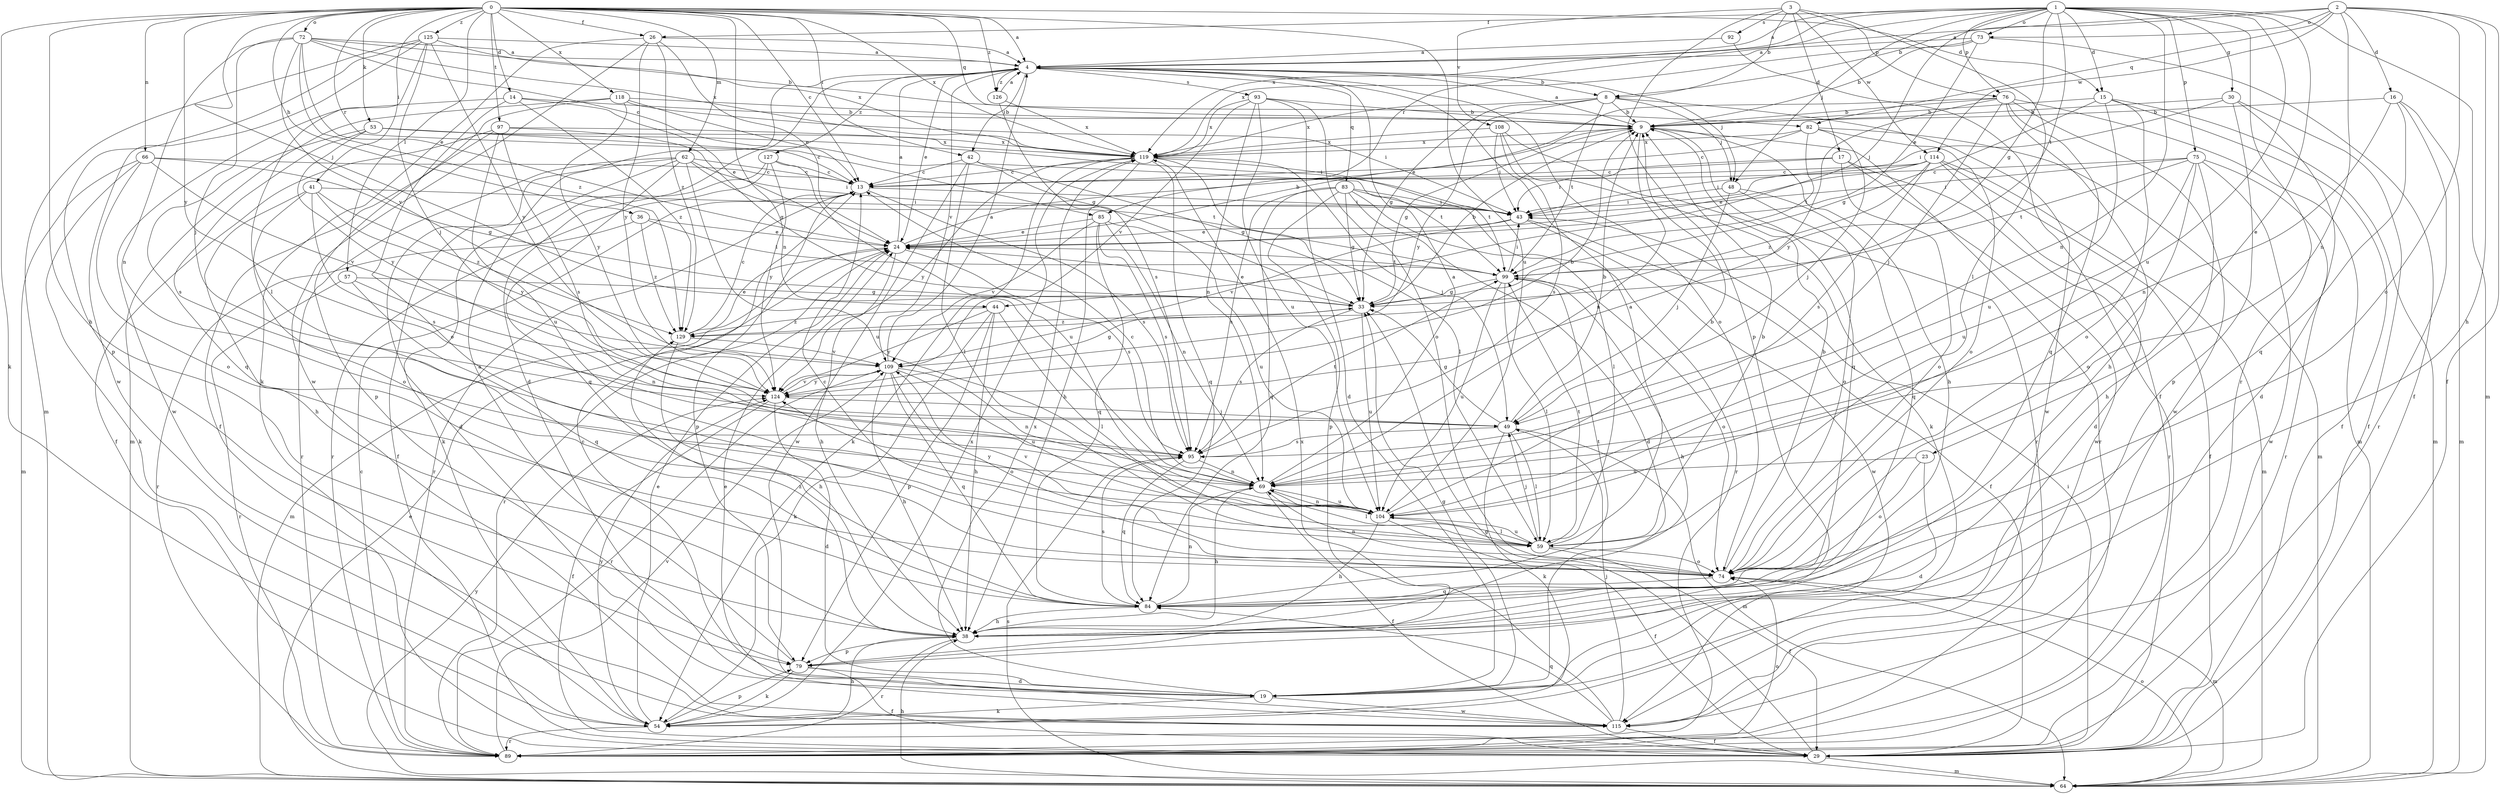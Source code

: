 strict digraph  {
0;
1;
2;
3;
4;
8;
9;
13;
14;
15;
16;
17;
19;
23;
24;
26;
29;
30;
33;
36;
38;
41;
42;
43;
44;
48;
49;
53;
54;
57;
59;
62;
64;
66;
69;
72;
73;
74;
75;
76;
79;
82;
83;
84;
85;
89;
92;
93;
95;
97;
99;
104;
108;
109;
114;
115;
118;
119;
124;
125;
126;
127;
129;
0 -> 4  [label=a];
0 -> 13  [label=c];
0 -> 14  [label=d];
0 -> 15  [label=d];
0 -> 26  [label=f];
0 -> 36  [label=h];
0 -> 38  [label=h];
0 -> 41  [label=i];
0 -> 42  [label=i];
0 -> 44  [label=j];
0 -> 53  [label=k];
0 -> 54  [label=k];
0 -> 57  [label=l];
0 -> 62  [label=m];
0 -> 66  [label=n];
0 -> 69  [label=n];
0 -> 72  [label=o];
0 -> 82  [label=q];
0 -> 85  [label=r];
0 -> 97  [label=t];
0 -> 104  [label=u];
0 -> 118  [label=x];
0 -> 119  [label=x];
0 -> 124  [label=y];
0 -> 125  [label=z];
0 -> 126  [label=z];
1 -> 4  [label=a];
1 -> 15  [label=d];
1 -> 23  [label=e];
1 -> 26  [label=f];
1 -> 30  [label=g];
1 -> 33  [label=g];
1 -> 44  [label=j];
1 -> 48  [label=j];
1 -> 64  [label=m];
1 -> 69  [label=n];
1 -> 73  [label=o];
1 -> 75  [label=p];
1 -> 76  [label=p];
1 -> 85  [label=r];
1 -> 89  [label=r];
1 -> 99  [label=t];
1 -> 104  [label=u];
1 -> 119  [label=x];
2 -> 4  [label=a];
2 -> 8  [label=b];
2 -> 16  [label=d];
2 -> 29  [label=f];
2 -> 38  [label=h];
2 -> 69  [label=n];
2 -> 73  [label=o];
2 -> 74  [label=o];
2 -> 82  [label=q];
2 -> 114  [label=w];
3 -> 8  [label=b];
3 -> 17  [label=d];
3 -> 59  [label=l];
3 -> 76  [label=p];
3 -> 79  [label=p];
3 -> 92  [label=s];
3 -> 108  [label=v];
3 -> 114  [label=w];
4 -> 8  [label=b];
4 -> 19  [label=d];
4 -> 24  [label=e];
4 -> 42  [label=i];
4 -> 48  [label=j];
4 -> 74  [label=o];
4 -> 83  [label=q];
4 -> 93  [label=s];
4 -> 109  [label=v];
4 -> 126  [label=z];
4 -> 127  [label=z];
8 -> 9  [label=b];
8 -> 33  [label=g];
8 -> 48  [label=j];
8 -> 99  [label=t];
8 -> 115  [label=w];
8 -> 119  [label=x];
8 -> 124  [label=y];
9 -> 4  [label=a];
9 -> 33  [label=g];
9 -> 38  [label=h];
9 -> 69  [label=n];
9 -> 84  [label=q];
9 -> 89  [label=r];
9 -> 119  [label=x];
13 -> 43  [label=i];
13 -> 79  [label=p];
13 -> 89  [label=r];
13 -> 95  [label=s];
14 -> 9  [label=b];
14 -> 24  [label=e];
14 -> 74  [label=o];
14 -> 115  [label=w];
14 -> 129  [label=z];
15 -> 9  [label=b];
15 -> 29  [label=f];
15 -> 33  [label=g];
15 -> 64  [label=m];
15 -> 74  [label=o];
15 -> 104  [label=u];
16 -> 9  [label=b];
16 -> 64  [label=m];
16 -> 69  [label=n];
16 -> 84  [label=q];
16 -> 89  [label=r];
17 -> 13  [label=c];
17 -> 43  [label=i];
17 -> 74  [label=o];
17 -> 89  [label=r];
17 -> 115  [label=w];
19 -> 13  [label=c];
19 -> 33  [label=g];
19 -> 54  [label=k];
19 -> 115  [label=w];
19 -> 119  [label=x];
23 -> 19  [label=d];
23 -> 69  [label=n];
23 -> 74  [label=o];
24 -> 4  [label=a];
24 -> 9  [label=b];
24 -> 38  [label=h];
24 -> 64  [label=m];
24 -> 89  [label=r];
24 -> 95  [label=s];
24 -> 99  [label=t];
26 -> 4  [label=a];
26 -> 24  [label=e];
26 -> 54  [label=k];
26 -> 115  [label=w];
26 -> 124  [label=y];
26 -> 129  [label=z];
29 -> 33  [label=g];
29 -> 43  [label=i];
29 -> 64  [label=m];
30 -> 9  [label=b];
30 -> 19  [label=d];
30 -> 29  [label=f];
30 -> 43  [label=i];
30 -> 79  [label=p];
33 -> 9  [label=b];
33 -> 24  [label=e];
33 -> 95  [label=s];
33 -> 104  [label=u];
33 -> 129  [label=z];
36 -> 24  [label=e];
36 -> 89  [label=r];
36 -> 99  [label=t];
36 -> 129  [label=z];
38 -> 79  [label=p];
38 -> 89  [label=r];
38 -> 129  [label=z];
41 -> 38  [label=h];
41 -> 43  [label=i];
41 -> 74  [label=o];
41 -> 95  [label=s];
41 -> 124  [label=y];
41 -> 129  [label=z];
42 -> 13  [label=c];
42 -> 33  [label=g];
42 -> 59  [label=l];
42 -> 99  [label=t];
42 -> 115  [label=w];
43 -> 24  [label=e];
43 -> 29  [label=f];
43 -> 109  [label=v];
43 -> 115  [label=w];
44 -> 38  [label=h];
44 -> 54  [label=k];
44 -> 59  [label=l];
44 -> 79  [label=p];
44 -> 124  [label=y];
44 -> 129  [label=z];
48 -> 43  [label=i];
48 -> 49  [label=j];
48 -> 74  [label=o];
48 -> 84  [label=q];
49 -> 9  [label=b];
49 -> 33  [label=g];
49 -> 54  [label=k];
49 -> 59  [label=l];
49 -> 64  [label=m];
49 -> 95  [label=s];
53 -> 13  [label=c];
53 -> 43  [label=i];
53 -> 84  [label=q];
53 -> 95  [label=s];
53 -> 119  [label=x];
53 -> 124  [label=y];
54 -> 24  [label=e];
54 -> 38  [label=h];
54 -> 79  [label=p];
54 -> 89  [label=r];
54 -> 119  [label=x];
54 -> 124  [label=y];
57 -> 33  [label=g];
57 -> 69  [label=n];
57 -> 84  [label=q];
57 -> 89  [label=r];
59 -> 4  [label=a];
59 -> 9  [label=b];
59 -> 29  [label=f];
59 -> 49  [label=j];
59 -> 74  [label=o];
59 -> 99  [label=t];
59 -> 104  [label=u];
59 -> 109  [label=v];
62 -> 13  [label=c];
62 -> 19  [label=d];
62 -> 29  [label=f];
62 -> 43  [label=i];
62 -> 84  [label=q];
62 -> 89  [label=r];
62 -> 99  [label=t];
62 -> 104  [label=u];
64 -> 24  [label=e];
64 -> 38  [label=h];
64 -> 74  [label=o];
64 -> 95  [label=s];
64 -> 124  [label=y];
66 -> 13  [label=c];
66 -> 33  [label=g];
66 -> 54  [label=k];
66 -> 64  [label=m];
66 -> 74  [label=o];
66 -> 109  [label=v];
69 -> 4  [label=a];
69 -> 13  [label=c];
69 -> 29  [label=f];
69 -> 38  [label=h];
69 -> 59  [label=l];
69 -> 104  [label=u];
72 -> 4  [label=a];
72 -> 9  [label=b];
72 -> 13  [label=c];
72 -> 24  [label=e];
72 -> 49  [label=j];
72 -> 69  [label=n];
72 -> 109  [label=v];
72 -> 119  [label=x];
72 -> 129  [label=z];
73 -> 4  [label=a];
73 -> 9  [label=b];
73 -> 24  [label=e];
73 -> 29  [label=f];
73 -> 119  [label=x];
74 -> 9  [label=b];
74 -> 13  [label=c];
74 -> 64  [label=m];
74 -> 69  [label=n];
74 -> 84  [label=q];
75 -> 13  [label=c];
75 -> 38  [label=h];
75 -> 43  [label=i];
75 -> 74  [label=o];
75 -> 89  [label=r];
75 -> 99  [label=t];
75 -> 104  [label=u];
75 -> 115  [label=w];
76 -> 9  [label=b];
76 -> 24  [label=e];
76 -> 38  [label=h];
76 -> 49  [label=j];
76 -> 64  [label=m];
76 -> 84  [label=q];
76 -> 115  [label=w];
76 -> 124  [label=y];
79 -> 4  [label=a];
79 -> 19  [label=d];
79 -> 29  [label=f];
79 -> 54  [label=k];
82 -> 13  [label=c];
82 -> 49  [label=j];
82 -> 64  [label=m];
82 -> 74  [label=o];
82 -> 99  [label=t];
82 -> 119  [label=x];
83 -> 19  [label=d];
83 -> 33  [label=g];
83 -> 43  [label=i];
83 -> 59  [label=l];
83 -> 79  [label=p];
83 -> 84  [label=q];
83 -> 89  [label=r];
83 -> 95  [label=s];
84 -> 38  [label=h];
84 -> 69  [label=n];
84 -> 95  [label=s];
84 -> 99  [label=t];
85 -> 24  [label=e];
85 -> 69  [label=n];
85 -> 84  [label=q];
85 -> 95  [label=s];
85 -> 104  [label=u];
85 -> 109  [label=v];
89 -> 13  [label=c];
89 -> 74  [label=o];
89 -> 109  [label=v];
92 -> 4  [label=a];
92 -> 29  [label=f];
93 -> 9  [label=b];
93 -> 19  [label=d];
93 -> 69  [label=n];
93 -> 74  [label=o];
93 -> 104  [label=u];
93 -> 109  [label=v];
93 -> 119  [label=x];
95 -> 69  [label=n];
95 -> 84  [label=q];
95 -> 99  [label=t];
97 -> 29  [label=f];
97 -> 33  [label=g];
97 -> 79  [label=p];
97 -> 95  [label=s];
97 -> 104  [label=u];
97 -> 119  [label=x];
99 -> 33  [label=g];
99 -> 38  [label=h];
99 -> 43  [label=i];
99 -> 59  [label=l];
99 -> 74  [label=o];
99 -> 104  [label=u];
104 -> 9  [label=b];
104 -> 29  [label=f];
104 -> 38  [label=h];
104 -> 59  [label=l];
104 -> 69  [label=n];
104 -> 124  [label=y];
108 -> 43  [label=i];
108 -> 54  [label=k];
108 -> 89  [label=r];
108 -> 95  [label=s];
108 -> 119  [label=x];
109 -> 4  [label=a];
109 -> 33  [label=g];
109 -> 38  [label=h];
109 -> 69  [label=n];
109 -> 74  [label=o];
109 -> 84  [label=q];
109 -> 89  [label=r];
109 -> 104  [label=u];
109 -> 124  [label=y];
114 -> 13  [label=c];
114 -> 19  [label=d];
114 -> 24  [label=e];
114 -> 29  [label=f];
114 -> 43  [label=i];
114 -> 64  [label=m];
114 -> 95  [label=s];
114 -> 129  [label=z];
115 -> 24  [label=e];
115 -> 29  [label=f];
115 -> 49  [label=j];
115 -> 84  [label=q];
115 -> 119  [label=x];
118 -> 9  [label=b];
118 -> 29  [label=f];
118 -> 33  [label=g];
118 -> 43  [label=i];
118 -> 64  [label=m];
118 -> 124  [label=y];
119 -> 13  [label=c];
119 -> 38  [label=h];
119 -> 49  [label=j];
119 -> 54  [label=k];
119 -> 59  [label=l];
119 -> 84  [label=q];
119 -> 99  [label=t];
119 -> 124  [label=y];
124 -> 9  [label=b];
124 -> 19  [label=d];
124 -> 29  [label=f];
124 -> 49  [label=j];
124 -> 109  [label=v];
125 -> 4  [label=a];
125 -> 49  [label=j];
125 -> 59  [label=l];
125 -> 64  [label=m];
125 -> 79  [label=p];
125 -> 115  [label=w];
125 -> 119  [label=x];
125 -> 124  [label=y];
126 -> 4  [label=a];
126 -> 95  [label=s];
126 -> 119  [label=x];
127 -> 13  [label=c];
127 -> 54  [label=k];
127 -> 89  [label=r];
127 -> 104  [label=u];
127 -> 124  [label=y];
129 -> 13  [label=c];
129 -> 24  [label=e];
129 -> 38  [label=h];
129 -> 109  [label=v];
}
